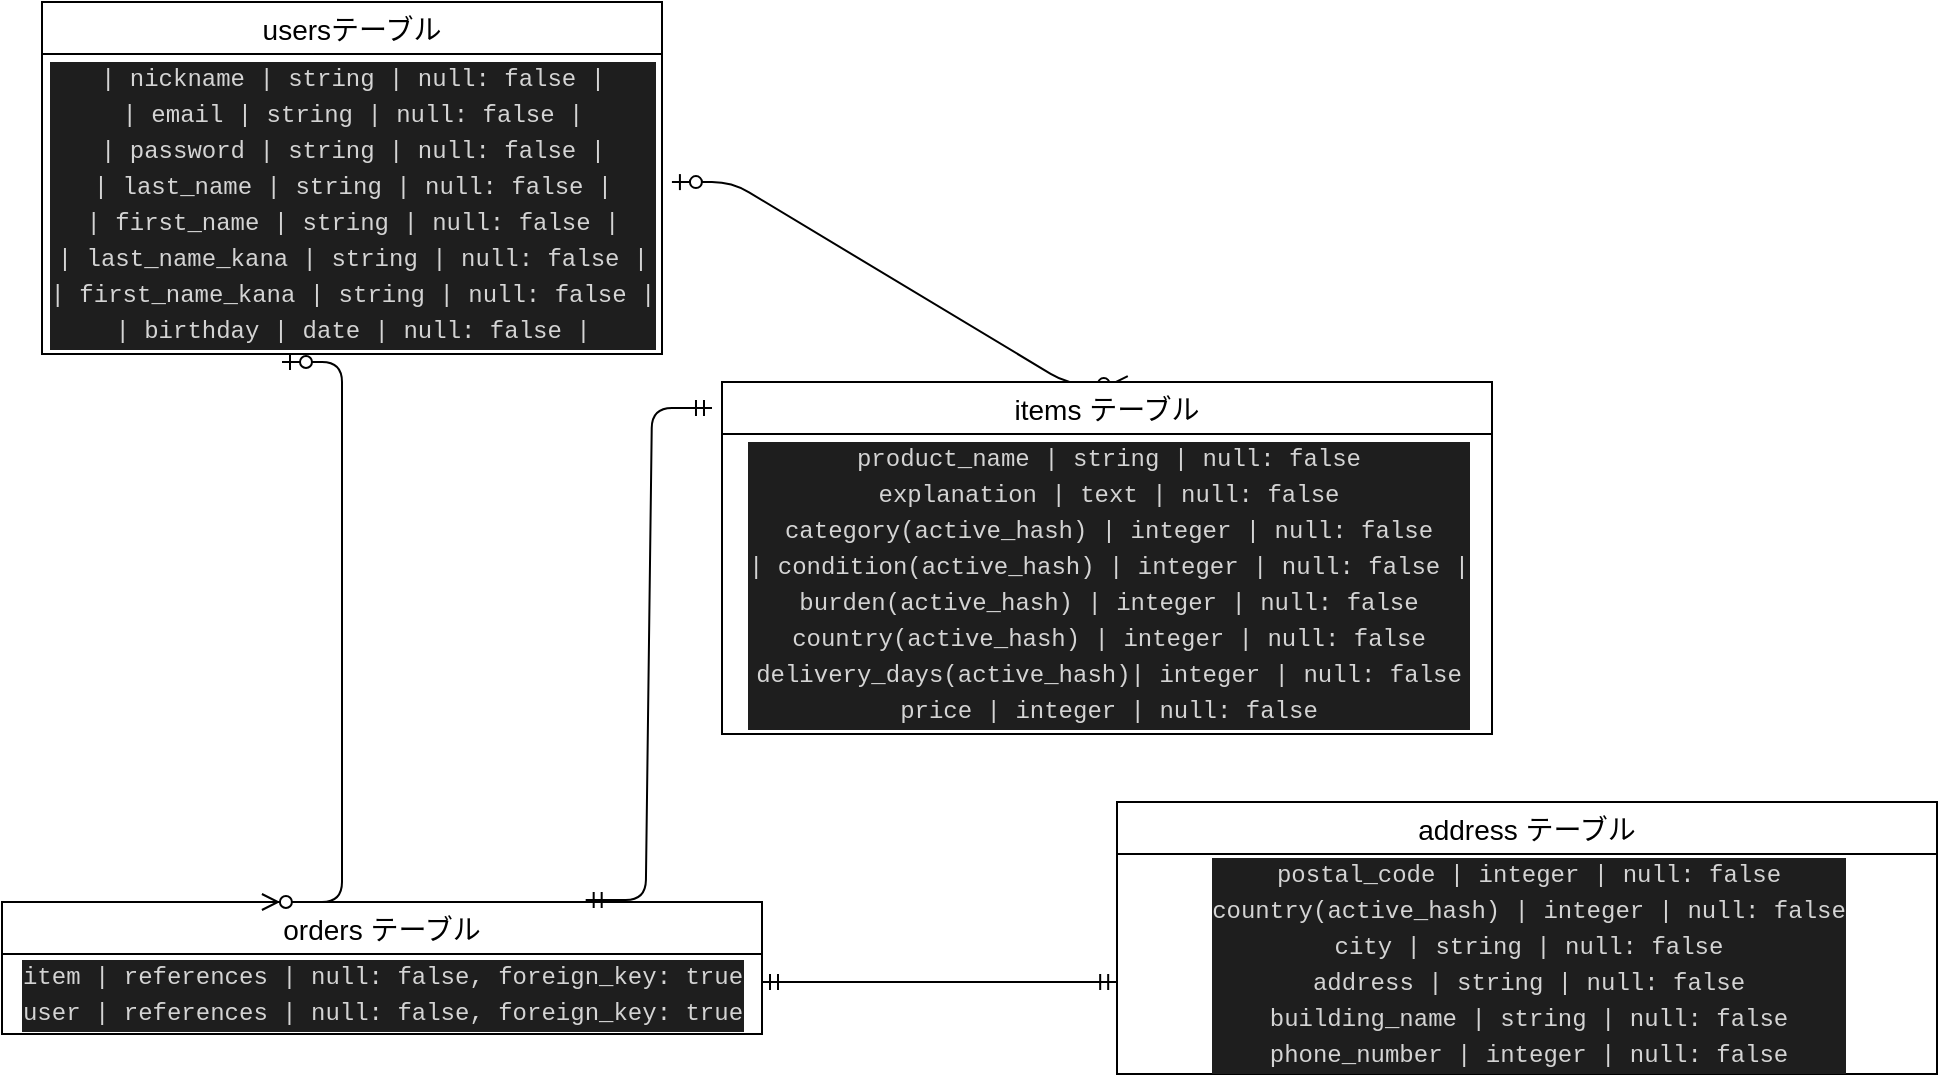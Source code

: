 <mxfile version="13.6.5">
    <diagram id="erTJcZTso3mtSOiHnN4z" name="ページ1">
        <mxGraphModel dx="645" dy="526" grid="1" gridSize="10" guides="1" tooltips="1" connect="1" arrows="1" fold="1" page="1" pageScale="1" pageWidth="827" pageHeight="1169" math="0" shadow="0">
            <root>
                <mxCell id="0"/>
                <mxCell id="1" parent="0"/>
                <mxCell id="57" value="orders テーブル" style="swimlane;fontStyle=0;childLayout=stackLayout;horizontal=1;startSize=26;horizontalStack=0;resizeParent=1;resizeParentMax=0;resizeLast=0;collapsible=1;marginBottom=0;align=center;fontSize=14;" vertex="1" parent="1">
                    <mxGeometry x="10" y="470" width="380" height="66" as="geometry"/>
                </mxCell>
                <mxCell id="70" value="&lt;div style=&quot;color: rgb(212 , 212 , 212) ; background-color: rgb(30 , 30 , 30) ; font-family: &amp;#34;menlo&amp;#34; , &amp;#34;monaco&amp;#34; , &amp;#34;courier new&amp;#34; , monospace ; line-height: 18px&quot;&gt;item        | references | null: false, foreign_key: true &lt;/div&gt;&lt;div style=&quot;color: rgb(212 , 212 , 212) ; background-color: rgb(30 , 30 , 30) ; font-family: &amp;#34;menlo&amp;#34; , &amp;#34;monaco&amp;#34; , &amp;#34;courier new&amp;#34; , monospace ; line-height: 18px&quot;&gt;&lt;div style=&quot;line-height: 18px&quot;&gt;user        | references | null: false, foreign_key: true&lt;/div&gt;&lt;/div&gt;" style="text;html=1;align=center;verticalAlign=middle;resizable=0;points=[];autosize=1;" vertex="1" parent="57">
                    <mxGeometry y="26" width="380" height="40" as="geometry"/>
                </mxCell>
                <mxCell id="53" value="address テーブル" style="swimlane;fontStyle=0;childLayout=stackLayout;horizontal=1;startSize=26;horizontalStack=0;resizeParent=1;resizeParentMax=0;resizeLast=0;collapsible=1;marginBottom=0;align=center;fontSize=14;" vertex="1" parent="1">
                    <mxGeometry x="567.5" y="420" width="410" height="136" as="geometry"/>
                </mxCell>
                <mxCell id="72" value="&lt;div style=&quot;color: rgb(212 , 212 , 212) ; background-color: rgb(30 , 30 , 30) ; font-family: &amp;#34;menlo&amp;#34; , &amp;#34;monaco&amp;#34; , &amp;#34;courier new&amp;#34; , monospace ; line-height: 18px&quot;&gt;postal_code          | integer      | null: false&lt;/div&gt;&lt;div style=&quot;color: rgb(212 , 212 , 212) ; background-color: rgb(30 , 30 , 30) ; font-family: &amp;#34;menlo&amp;#34; , &amp;#34;monaco&amp;#34; , &amp;#34;courier new&amp;#34; , monospace ; line-height: 18px&quot;&gt;&lt;div style=&quot;line-height: 18px&quot;&gt;country(active_hash) | integer      | null: false&lt;/div&gt;&lt;div style=&quot;line-height: 18px&quot;&gt;&lt;div style=&quot;line-height: 18px&quot;&gt;city                 | string       | null: false&lt;/div&gt;&lt;div style=&quot;line-height: 18px&quot;&gt;&lt;div style=&quot;line-height: 18px&quot;&gt;address              | string       | null: false&lt;/div&gt;&lt;/div&gt;&lt;div style=&quot;line-height: 18px&quot;&gt;&lt;div style=&quot;line-height: 18px&quot;&gt;building_name        | string       | null: false&lt;/div&gt;&lt;div style=&quot;line-height: 18px&quot;&gt;&lt;div style=&quot;line-height: 18px&quot;&gt;phone_number         | integer      | null: false&lt;/div&gt;&lt;/div&gt;&lt;/div&gt;&lt;/div&gt;&lt;/div&gt;" style="text;html=1;align=center;verticalAlign=middle;resizable=0;points=[];autosize=1;" vertex="1" parent="53">
                    <mxGeometry y="26" width="410" height="110" as="geometry"/>
                </mxCell>
                <mxCell id="45" value="usersテーブル" style="swimlane;fontStyle=0;childLayout=stackLayout;horizontal=1;startSize=26;horizontalStack=0;resizeParent=1;resizeParentMax=0;resizeLast=0;collapsible=1;marginBottom=0;align=center;fontSize=14;" vertex="1" parent="1">
                    <mxGeometry x="30" y="20" width="310" height="176" as="geometry"/>
                </mxCell>
                <mxCell id="63" value="&lt;div style=&quot;color: rgb(212 , 212 , 212) ; background-color: rgb(30 , 30 , 30) ; font-family: &amp;#34;menlo&amp;#34; , &amp;#34;monaco&amp;#34; , &amp;#34;courier new&amp;#34; , monospace ; line-height: 18px&quot;&gt;&lt;div&gt;| nickname         | string  | null: false |&lt;/div&gt;&lt;div&gt;&lt;div style=&quot;font-family: &amp;#34;menlo&amp;#34; , &amp;#34;monaco&amp;#34; , &amp;#34;courier new&amp;#34; , monospace ; line-height: 18px&quot;&gt;&lt;div&gt;| email            | string  | null: false |&lt;/div&gt;&lt;div&gt;&lt;div style=&quot;line-height: 18px&quot;&gt;&lt;div&gt;| password         | string  | null: false |&lt;/div&gt;&lt;div&gt;&lt;div style=&quot;line-height: 18px&quot;&gt;&lt;div&gt;| last_name        | string  | null: false |&lt;/div&gt;&lt;div&gt;&lt;div style=&quot;line-height: 18px&quot;&gt;&lt;div&gt;| first_name       | string  | null: false |&lt;/div&gt;&lt;div&gt;&lt;/div&gt;&lt;/div&gt;&lt;/div&gt;&lt;div&gt;&lt;div style=&quot;line-height: 18px&quot;&gt;&lt;div&gt;| last_name_kana   | string  | null: false |&lt;/div&gt;&lt;div&gt;&lt;div style=&quot;line-height: 18px&quot;&gt;&lt;div&gt;| first_name_kana  | string  | null: false |&lt;/div&gt;&lt;div&gt;&lt;div style=&quot;line-height: 18px&quot;&gt;&lt;div&gt;| birthday         | date    | null: false |&lt;/div&gt;&lt;div&gt;&lt;span style=&quot;color: #569cd6 ; font-weight: bold&quot;&gt;&lt;/span&gt;&lt;/div&gt;&lt;/div&gt;&lt;/div&gt;&lt;div&gt;&lt;/div&gt;&lt;/div&gt;&lt;/div&gt;&lt;div&gt;&lt;/div&gt;&lt;/div&gt;&lt;/div&gt;&lt;div&gt;&lt;/div&gt;&lt;/div&gt;&lt;/div&gt;&lt;div&gt;&lt;/div&gt;&lt;/div&gt;&lt;/div&gt;&lt;div&gt;&lt;/div&gt;&lt;/div&gt;&lt;/div&gt;&lt;div&gt;&lt;/div&gt;&lt;/div&gt;" style="text;html=1;align=center;verticalAlign=middle;resizable=0;points=[];autosize=1;" vertex="1" parent="45">
                    <mxGeometry y="26" width="310" height="150" as="geometry"/>
                </mxCell>
                <mxCell id="76" value="" style="edgeStyle=entityRelationEdgeStyle;fontSize=12;html=1;endArrow=ERzeroToMany;startArrow=ERzeroToOne;exitX=1.016;exitY=0.427;exitDx=0;exitDy=0;exitPerimeter=0;entryX=0.527;entryY=0.006;entryDx=0;entryDy=0;entryPerimeter=0;" edge="1" parent="1" source="63" target="49">
                    <mxGeometry width="100" height="100" relative="1" as="geometry">
                        <mxPoint x="450" y="100" as="sourcePoint"/>
                        <mxPoint x="540" y="110" as="targetPoint"/>
                    </mxGeometry>
                </mxCell>
                <mxCell id="49" value="items テーブル" style="swimlane;fontStyle=0;childLayout=stackLayout;horizontal=1;startSize=26;horizontalStack=0;resizeParent=1;resizeParentMax=0;resizeLast=0;collapsible=1;marginBottom=0;align=center;fontSize=14;" vertex="1" parent="1">
                    <mxGeometry x="370" y="210" width="385" height="176" as="geometry"/>
                </mxCell>
                <mxCell id="68" value="&lt;div style=&quot;color: rgb(212 , 212 , 212) ; background-color: rgb(30 , 30 , 30) ; font-family: &amp;#34;menlo&amp;#34; , &amp;#34;monaco&amp;#34; , &amp;#34;courier new&amp;#34; , monospace ; line-height: 18px&quot;&gt; product_name              | string       | null: false&lt;/div&gt;&lt;div style=&quot;color: rgb(212 , 212 , 212) ; background-color: rgb(30 , 30 , 30) ; font-family: &amp;#34;menlo&amp;#34; , &amp;#34;monaco&amp;#34; , &amp;#34;courier new&amp;#34; , monospace ; line-height: 18px&quot;&gt;&lt;div style=&quot;font-family: &amp;#34;menlo&amp;#34; , &amp;#34;monaco&amp;#34; , &amp;#34;courier new&amp;#34; , monospace ; line-height: 18px&quot;&gt;explanation               | text         | null: false&lt;/div&gt;&lt;div style=&quot;font-family: &amp;#34;menlo&amp;#34; , &amp;#34;monaco&amp;#34; , &amp;#34;courier new&amp;#34; , monospace ; line-height: 18px&quot;&gt;&lt;div style=&quot;line-height: 18px&quot;&gt;category(active_hash)     | integer      | null: false&lt;/div&gt;&lt;div style=&quot;line-height: 18px&quot;&gt;&lt;div style=&quot;line-height: 18px&quot;&gt;&lt;div&gt;| condition(active_hash)    | integer      | null: false                    |&lt;/div&gt;&lt;div&gt;&lt;div style=&quot;line-height: 18px&quot;&gt; burden(active_hash)       | integer      | null: false&lt;/div&gt;&lt;/div&gt;&lt;div style=&quot;line-height: 18px&quot;&gt;&lt;div style=&quot;line-height: 18px&quot;&gt;country(active_hash)      | integer      | null: false&lt;/div&gt;&lt;div style=&quot;line-height: 18px&quot;&gt;&lt;div style=&quot;line-height: 18px&quot;&gt;delivery_days(active_hash)| integer      | null: false&lt;/div&gt;&lt;div style=&quot;line-height: 18px&quot;&gt;&lt;div style=&quot;line-height: 18px&quot;&gt;price                     | integer      | null: false&lt;/div&gt;&lt;/div&gt;&lt;/div&gt;&lt;/div&gt;&lt;div&gt;&lt;/div&gt;&lt;/div&gt;&lt;/div&gt;&lt;/div&gt;&lt;/div&gt;" style="text;html=1;align=center;verticalAlign=middle;resizable=0;points=[];autosize=1;" vertex="1" parent="49">
                    <mxGeometry y="26" width="385" height="150" as="geometry"/>
                </mxCell>
                <mxCell id="79" value="" style="edgeStyle=entityRelationEdgeStyle;fontSize=12;html=1;endArrow=ERzeroToMany;startArrow=ERzeroToOne;entryX=0.342;entryY=0;entryDx=0;entryDy=0;entryPerimeter=0;" edge="1" parent="1" target="57">
                    <mxGeometry width="100" height="100" relative="1" as="geometry">
                        <mxPoint x="150" y="200" as="sourcePoint"/>
                        <mxPoint x="150" y="420" as="targetPoint"/>
                    </mxGeometry>
                </mxCell>
                <mxCell id="88" value="" style="edgeStyle=entityRelationEdgeStyle;fontSize=12;html=1;endArrow=ERmandOne;startArrow=ERmandOne;exitX=0.768;exitY=-0.015;exitDx=0;exitDy=0;exitPerimeter=0;entryX=-0.013;entryY=0.074;entryDx=0;entryDy=0;entryPerimeter=0;" edge="1" parent="1" source="57" target="49">
                    <mxGeometry x="-0.428" y="123" width="100" height="100" relative="1" as="geometry">
                        <mxPoint x="260" y="330" as="sourcePoint"/>
                        <mxPoint x="360" y="230" as="targetPoint"/>
                        <mxPoint as="offset"/>
                    </mxGeometry>
                </mxCell>
                <mxCell id="89" value="" style="edgeStyle=entityRelationEdgeStyle;fontSize=12;html=1;endArrow=ERmandOne;startArrow=ERmandOne;entryX=-0.001;entryY=0.582;entryDx=0;entryDy=0;entryPerimeter=0;" edge="1" parent="1" target="72">
                    <mxGeometry width="100" height="100" relative="1" as="geometry">
                        <mxPoint x="390" y="510" as="sourcePoint"/>
                        <mxPoint x="490" y="410" as="targetPoint"/>
                    </mxGeometry>
                </mxCell>
            </root>
        </mxGraphModel>
    </diagram>
</mxfile>